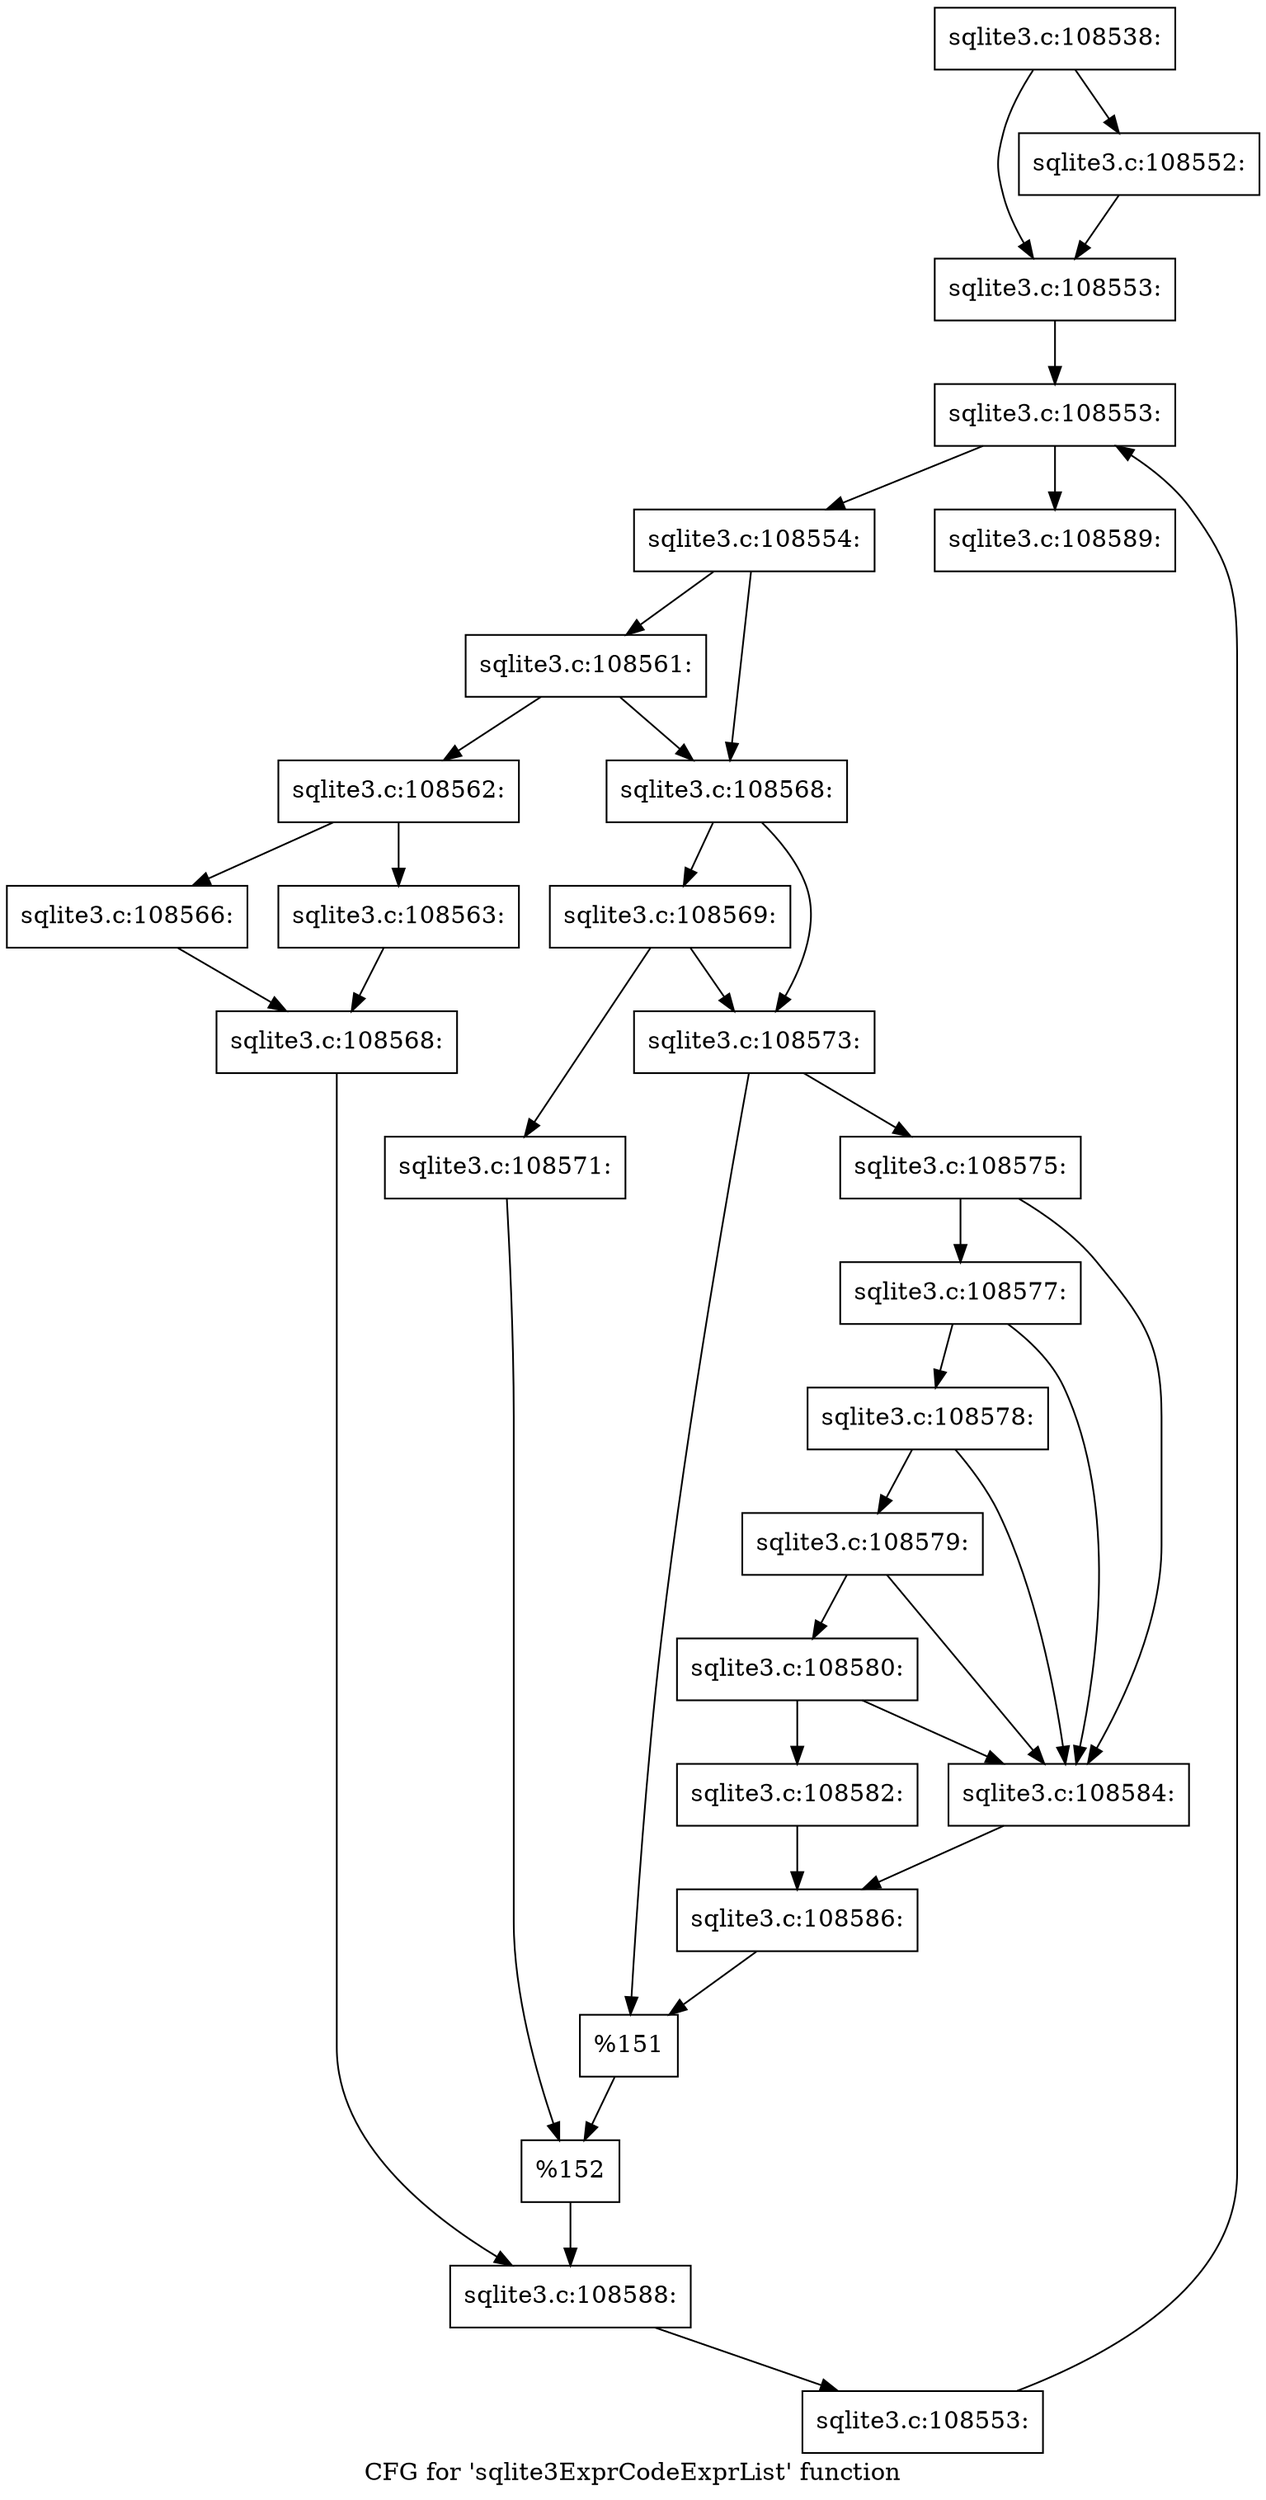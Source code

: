 digraph "CFG for 'sqlite3ExprCodeExprList' function" {
	label="CFG for 'sqlite3ExprCodeExprList' function";

	Node0x55c0f8bcf6b0 [shape=record,label="{sqlite3.c:108538:}"];
	Node0x55c0f8bcf6b0 -> Node0x55c0f8bd56a0;
	Node0x55c0f8bcf6b0 -> Node0x55c0f8bd5650;
	Node0x55c0f8bd5650 [shape=record,label="{sqlite3.c:108552:}"];
	Node0x55c0f8bd5650 -> Node0x55c0f8bd56a0;
	Node0x55c0f8bd56a0 [shape=record,label="{sqlite3.c:108553:}"];
	Node0x55c0f8bd56a0 -> Node0x55c0f8bd6320;
	Node0x55c0f8bd6320 [shape=record,label="{sqlite3.c:108553:}"];
	Node0x55c0f8bd6320 -> Node0x55c0f8bd6540;
	Node0x55c0f8bd6320 -> Node0x55c0f8bd5e00;
	Node0x55c0f8bd6540 [shape=record,label="{sqlite3.c:108554:}"];
	Node0x55c0f8bd6540 -> Node0x55c0f8bd6fc0;
	Node0x55c0f8bd6540 -> Node0x55c0f8bd6f70;
	Node0x55c0f8bd6fc0 [shape=record,label="{sqlite3.c:108561:}"];
	Node0x55c0f8bd6fc0 -> Node0x55c0f8bd6ed0;
	Node0x55c0f8bd6fc0 -> Node0x55c0f8bd6f70;
	Node0x55c0f8bd6ed0 [shape=record,label="{sqlite3.c:108562:}"];
	Node0x55c0f8bd6ed0 -> Node0x55c0f8bd7c50;
	Node0x55c0f8bd6ed0 -> Node0x55c0f8bd7cf0;
	Node0x55c0f8bd7c50 [shape=record,label="{sqlite3.c:108563:}"];
	Node0x55c0f8bd7c50 -> Node0x55c0f8bd7ca0;
	Node0x55c0f8bd7cf0 [shape=record,label="{sqlite3.c:108566:}"];
	Node0x55c0f8bd7cf0 -> Node0x55c0f8bd7ca0;
	Node0x55c0f8bd7ca0 [shape=record,label="{sqlite3.c:108568:}"];
	Node0x55c0f8bd7ca0 -> Node0x55c0f8bd6f20;
	Node0x55c0f8bd6f70 [shape=record,label="{sqlite3.c:108568:}"];
	Node0x55c0f8bd6f70 -> Node0x55c0f8bd90d0;
	Node0x55c0f8bd6f70 -> Node0x55c0f8bd9080;
	Node0x55c0f8bd90d0 [shape=record,label="{sqlite3.c:108569:}"];
	Node0x55c0f8bd90d0 -> Node0x55c0f8bd8fe0;
	Node0x55c0f8bd90d0 -> Node0x55c0f8bd9080;
	Node0x55c0f8bd8fe0 [shape=record,label="{sqlite3.c:108571:}"];
	Node0x55c0f8bd8fe0 -> Node0x55c0f8bd9030;
	Node0x55c0f8bd9080 [shape=record,label="{sqlite3.c:108573:}"];
	Node0x55c0f8bd9080 -> Node0x55c0f8bda640;
	Node0x55c0f8bd9080 -> Node0x55c0f8bda690;
	Node0x55c0f8bda640 [shape=record,label="{sqlite3.c:108575:}"];
	Node0x55c0f8bda640 -> Node0x55c0f8bdb160;
	Node0x55c0f8bda640 -> Node0x55c0f8bdaf90;
	Node0x55c0f8bdb160 [shape=record,label="{sqlite3.c:108577:}"];
	Node0x55c0f8bdb160 -> Node0x55c0f8bdb0e0;
	Node0x55c0f8bdb160 -> Node0x55c0f8bdaf90;
	Node0x55c0f8bdb0e0 [shape=record,label="{sqlite3.c:108578:}"];
	Node0x55c0f8bdb0e0 -> Node0x55c0f8bdb060;
	Node0x55c0f8bdb0e0 -> Node0x55c0f8bdaf90;
	Node0x55c0f8bdb060 [shape=record,label="{sqlite3.c:108579:}"];
	Node0x55c0f8bdb060 -> Node0x55c0f8bdafe0;
	Node0x55c0f8bdb060 -> Node0x55c0f8bdaf90;
	Node0x55c0f8bdafe0 [shape=record,label="{sqlite3.c:108580:}"];
	Node0x55c0f8bdafe0 -> Node0x55c0f8bdaef0;
	Node0x55c0f8bdafe0 -> Node0x55c0f8bdaf90;
	Node0x55c0f8bdaef0 [shape=record,label="{sqlite3.c:108582:}"];
	Node0x55c0f8bdaef0 -> Node0x55c0f8bdaf40;
	Node0x55c0f8bdaf90 [shape=record,label="{sqlite3.c:108584:}"];
	Node0x55c0f8bdaf90 -> Node0x55c0f8bdaf40;
	Node0x55c0f8bdaf40 [shape=record,label="{sqlite3.c:108586:}"];
	Node0x55c0f8bdaf40 -> Node0x55c0f8bda690;
	Node0x55c0f8bda690 [shape=record,label="{%151}"];
	Node0x55c0f8bda690 -> Node0x55c0f8bd9030;
	Node0x55c0f8bd9030 [shape=record,label="{%152}"];
	Node0x55c0f8bd9030 -> Node0x55c0f8bd6f20;
	Node0x55c0f8bd6f20 [shape=record,label="{sqlite3.c:108588:}"];
	Node0x55c0f8bd6f20 -> Node0x55c0f8bd64b0;
	Node0x55c0f8bd64b0 [shape=record,label="{sqlite3.c:108553:}"];
	Node0x55c0f8bd64b0 -> Node0x55c0f8bd6320;
	Node0x55c0f8bd5e00 [shape=record,label="{sqlite3.c:108589:}"];
}
